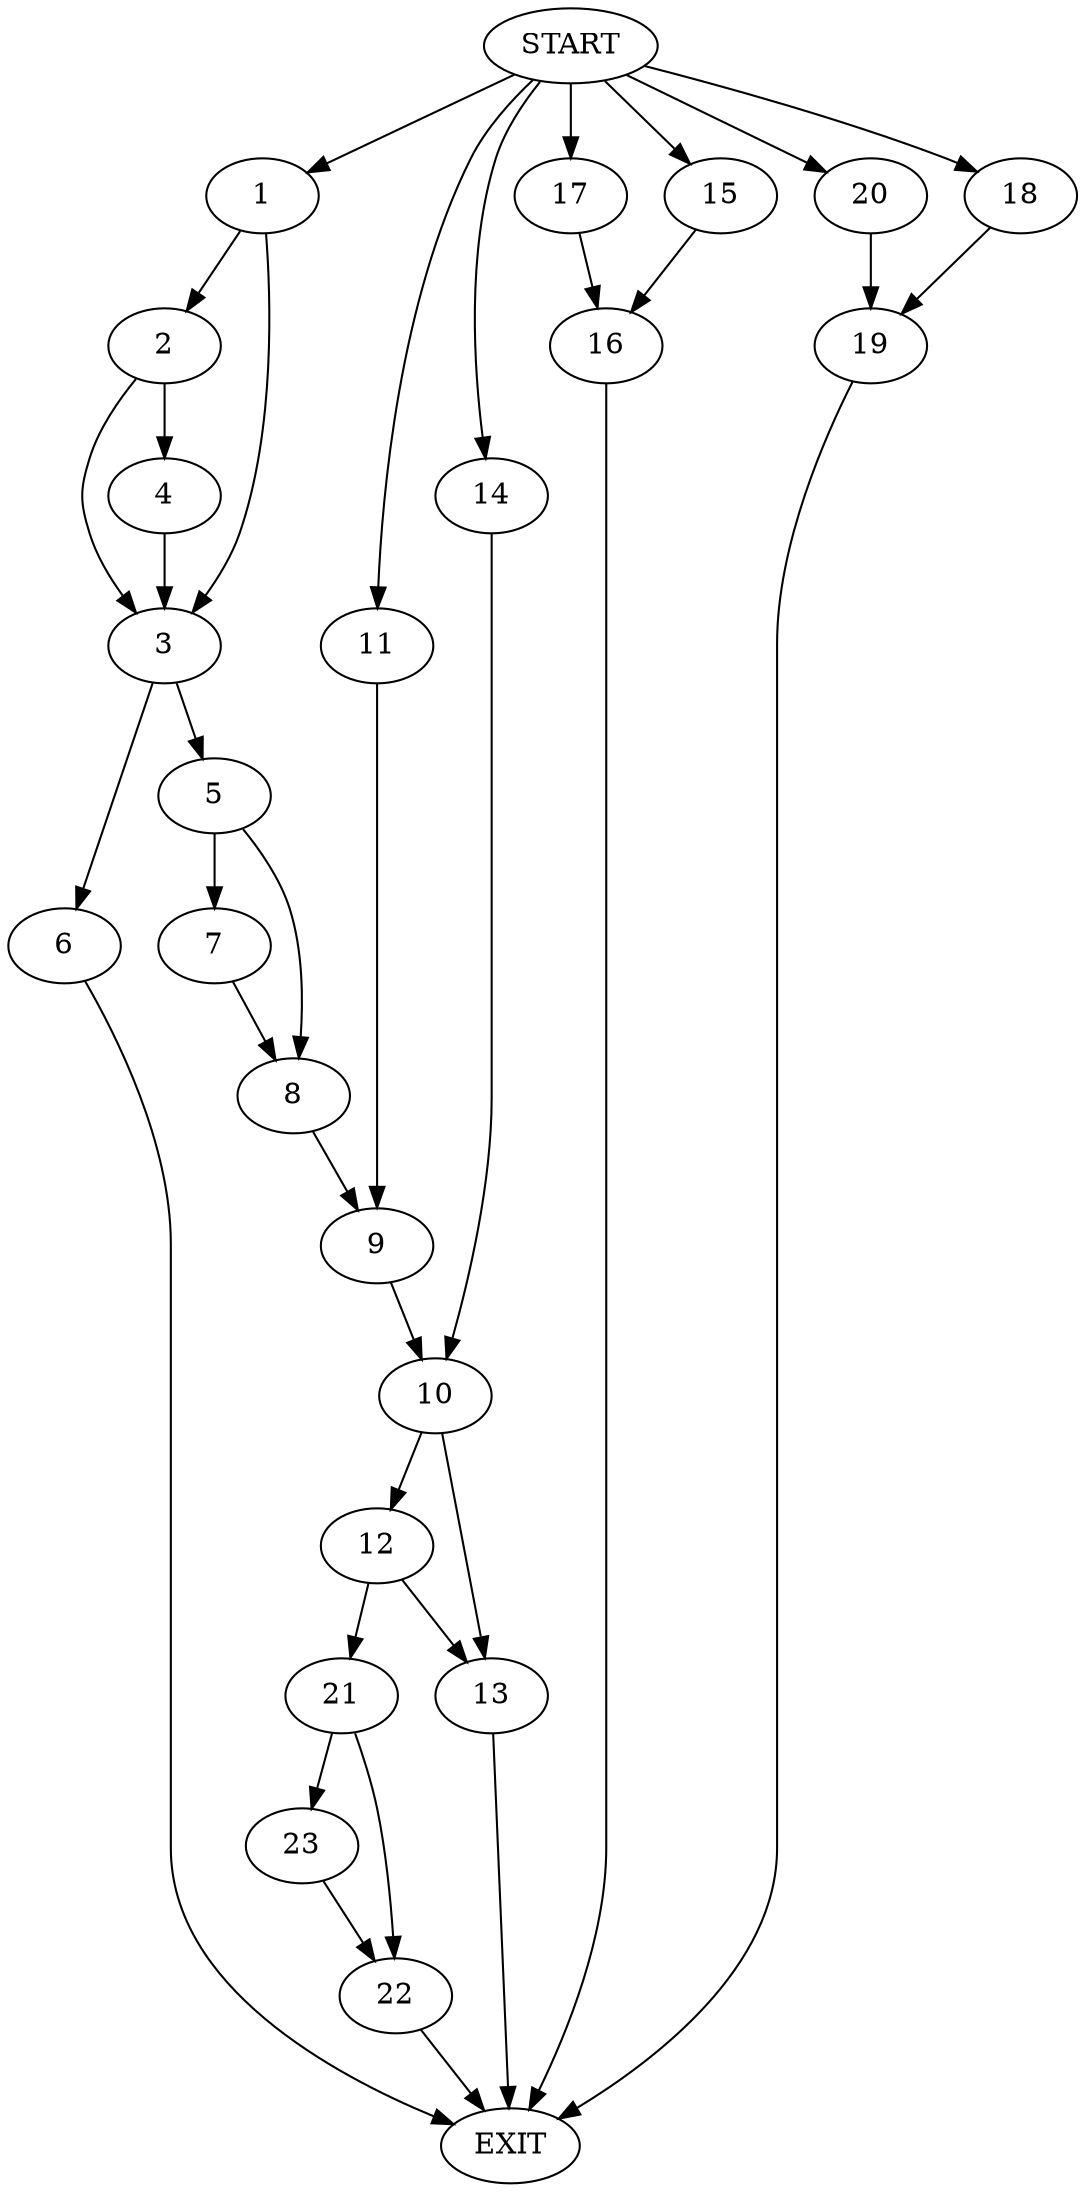 digraph {
0 [label="START"]
24 [label="EXIT"]
0 -> 1
1 -> 2
1 -> 3
2 -> 3
2 -> 4
3 -> 5
3 -> 6
4 -> 3
6 -> 24
5 -> 7
5 -> 8
7 -> 8
8 -> 9
9 -> 10
0 -> 11
11 -> 9
10 -> 12
10 -> 13
0 -> 14
14 -> 10
0 -> 15
15 -> 16
16 -> 24
0 -> 17
17 -> 16
0 -> 18
18 -> 19
19 -> 24
0 -> 20
20 -> 19
12 -> 21
12 -> 13
13 -> 24
21 -> 22
21 -> 23
22 -> 24
23 -> 22
}
